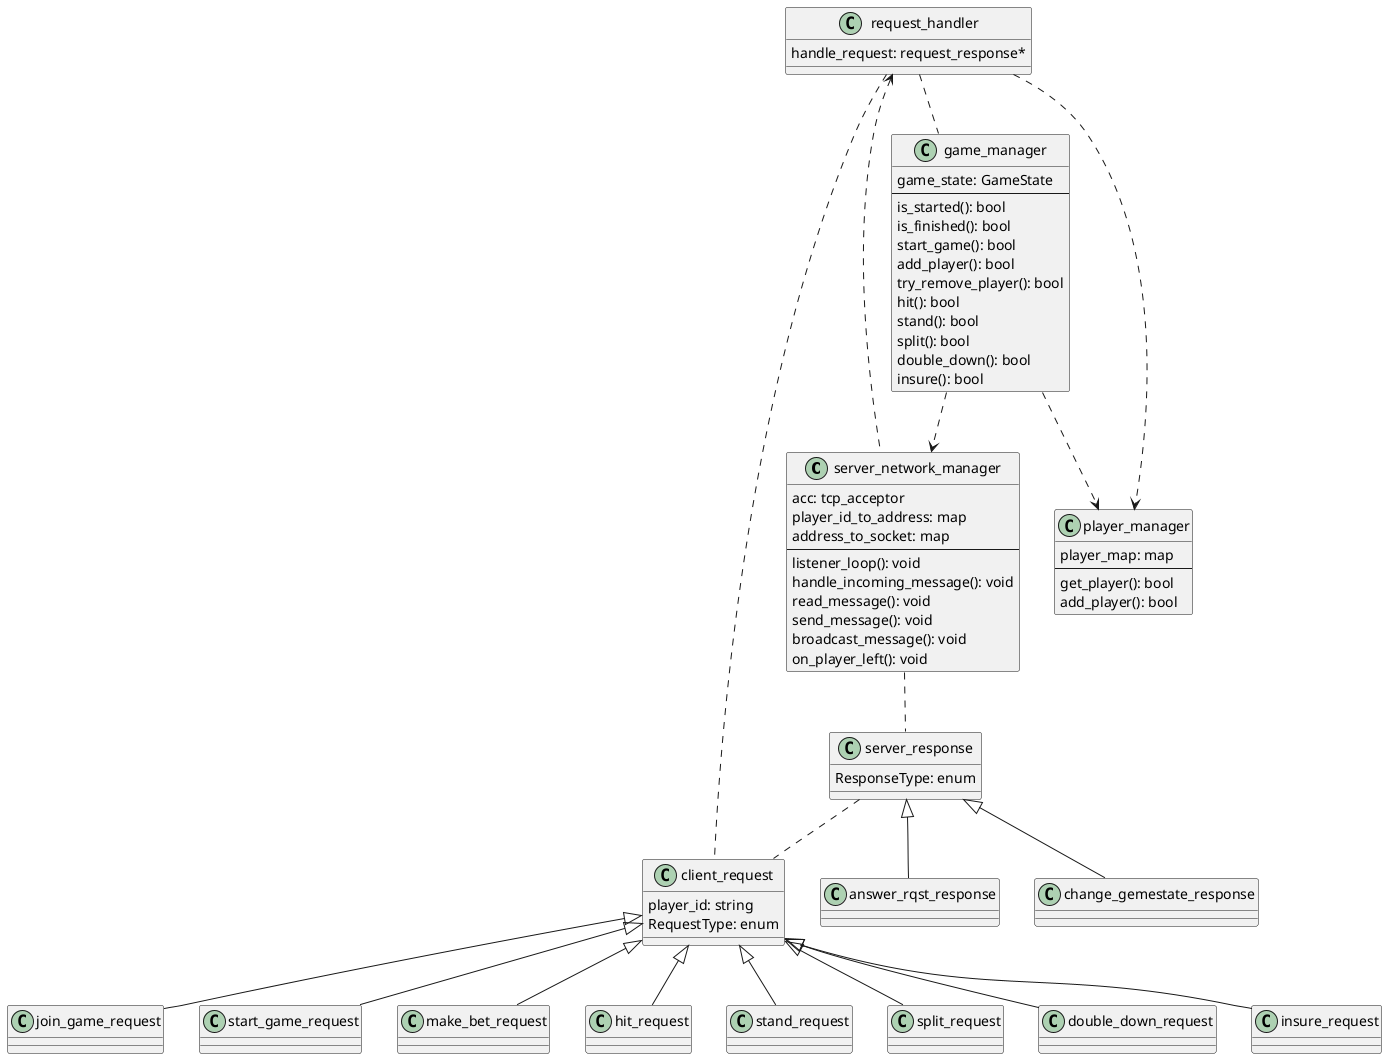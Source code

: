 
@startuml

Class server_network_manager{
    acc: tcp_acceptor
    player_id_to_address: map
    address_to_socket: map
    --
    listener_loop(): void
    handle_incoming_message(): void
    read_message(): void
    send_message(): void
    broadcast_message(): void
    on_player_left(): void
}

Class player_manager{
    player_map: map
    --
    get_player(): bool
    add_player(): bool
}

Class game_manager{
    game_state: GameState
    --
    is_started(): bool  
    is_finished(): bool
    start_game(): bool
    add_player(): bool
    try_remove_player(): bool
    hit(): bool
    stand(): bool
    split(): bool
    double_down(): bool
    insure(): bool
}

Class request_handler{
    handle_request: request_response*

}



'package STUUFFFF <<Folder>> {
together {

class client_request{
player_id: string
RequestType: enum
}
client_request <|-- join_game_request
client_request <|-- start_game_request
client_request <|-- make_bet_request
client_request <|-- hit_request
client_request <|-- stand_request
client_request <|-- split_request
client_request <|-- double_down_request
client_request <|-- insure_request


class server_response{
ResponseType: enum
}
server_response <|-down-  answer_rqst_response
server_response <|-down-  change_gemestate_response

}
server_response .. client_request



' [hidden]


' the following is exactly the same as in 
' the example client package
' ===============

' this is the same as in example server package but we combined
' game_instance and game_instance_manager to game_manager
request_handler .. game_manager
request_handler ..> player_manager
request_handler <.. server_network_manager
game_manager ..> server_network_manager
game_manager ..> player_manager

request_handler .right. client_request
server_network_manager .. server_response


@enduml























' @startuml "Client&Server_communication"
' !theme vibrant
' ' !theme plain

' ' page 2x1

' class BlackJack{
'     --
'     OnInit(): void
' }

' class GameControl{
'     my_id: int 
'     currentGameState: GameState
'     --
'     init(): void
'     connectToServer(): void
'     updateGameState(): void
'     startGame(): void
'     hit(): void
'     stand(): void
'     split(): void
'     double_down(): void
'     insure(): void
'     showNewRoundMessage(): void
'     showGameOverMessage(): void
' }
' class GUI_Window{
'     currentPanel: wxPanel
'     --
'     showPanel(): void
' }



' class ConnectionPanel{
'     serverAddress: string
'     serverPort: string
'     playerName: string
'     --
'     getServerAddress(): string
'     getServerPort(): string
'     getPlayer(): string
' }

' class BetPanel{
'     betSize: int
'     playerMoney: int
'     --
'     getBetSize(): int
'     getPlayerMoney(): int
' }

' Class MainGamePanel{
'     --
'     buildGameController(): void
'     buildOthers(): void
'     buildRoundCounter(): void
'     buildMyself(): void

' }



' Class ClientNetworkManager{
'     is_connected: bool
'     connection: tcp_connector 
'     --
'     init(): int
'     sendRequest(): void
'     parseResponse(): void 
' }

' Class ResponseListenerThread{
'     connector: tcp_connector
'     -- 
'     entry(): void
'     outputError: void
' }

' ' =======================================
' ' Class server_network_manager{
' '     acc: tcp_acceptor
' '     player_id_to_address: map
' '     address_to_socket: map
' '     --
' '     listener_loop(): void
' '     handle_incoming_message(): void
' '     read_message(): void
' '     send_message(): void
' '     broadcast_message(): void
' '     on_player_left(): void
' ' }

' ' Class player_manager{
' '     player_map: map
' '     --
' '     get_player(): bool
' '     add_player(): bool
' ' }


' BlackJack ..> GameControl
' BlackJack ..> GUI_Window

' GUI_Window "0..1" --> "0..1" ConnectionPanel
' GUI_Window "0..1" --> "0..1" MainGamePanel
' GUI_Window "1" --* "1" GameControl : "Game Window"

' ConnectionPanel "1" <--* "1" GameControl :  "connection Panel"
' MainGamePanel "1" <--* "1" GameControl : "main Game Panel"

' ClientNetworkManager .. GameControl
' ClientNetworkManager "1" -- "0..1" ResponseListenerThread

' ' ============================
' ' Additional
' wxPanel --|> MainGamePanel
' wxPanel --|> ConnectionPanel
' wxPanel --|> BetPanel
' wxFrame --|> GUI_Window






' @enduml

' @startuml

' Class game_manager{
'     game_state: GameState
'     --
'     is_started(): bool  
'     is_finished(): bool
'     start_game(): bool
'     add_player(): bool
'     try_remove_player(): bool
'     hit(): bool
'     stand(): bool
'     split(): bool
'     double_down(): bool
'     insure(): bool
' }

' Class request_handler{
'     handle_request: request_response*

' }



' ' the following is exactly the same as in 
' ' the example client package
' ' ===============

' ' this is the same as in example server package but we combined
' ' game_instance and game_instance_manager to game_manager
' request_handler .left. game_manager
' request_handler ..> player_manager
' request_handler <.. server_network_manager
' game_manager ..> server_network_manager
' game_manager ..> player_manager


' package STUUFFFF <<Folder>> {
' together {

' class client_request{
' player_id: string
' RequestType: enum
' }
' client_request <|-- join_game_request
' client_request <|-- start_game_request
' client_request <|-- make_bet_request
' client_request <|-- hit_request
' client_request <|-- stand_request
' client_request <|-- split_request
' client_request <|-- double_down_request
' client_request <|-- insure_request


' class server_response{
' ResponseType: enum
' }
' server_response <|-up-  answer_rqst_response
' server_response <|-up-  change_gemestate_response

' }
' server_response .down[hidden]. client_request

' @enduml